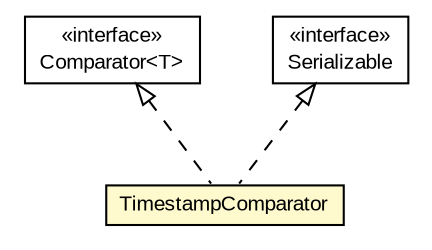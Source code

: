 #!/usr/local/bin/dot
#
# Class diagram 
# Generated by UMLGraph version R5_6-24-gf6e263 (http://www.umlgraph.org/)
#

digraph G {
	edge [fontname="arial",fontsize=10,labelfontname="arial",labelfontsize=10];
	node [fontname="arial",fontsize=10,shape=plaintext];
	nodesep=0.25;
	ranksep=0.5;
	// eu.europa.esig.dss.validation.process.vpfswatsp.TimestampComparator
	c720507 [label=<<table title="eu.europa.esig.dss.validation.process.vpfswatsp.TimestampComparator" border="0" cellborder="1" cellspacing="0" cellpadding="2" port="p" bgcolor="lemonChiffon" href="./TimestampComparator.html">
		<tr><td><table border="0" cellspacing="0" cellpadding="1">
<tr><td align="center" balign="center"> TimestampComparator </td></tr>
		</table></td></tr>
		</table>>, URL="./TimestampComparator.html", fontname="arial", fontcolor="black", fontsize=10.0];
	//eu.europa.esig.dss.validation.process.vpfswatsp.TimestampComparator implements java.util.Comparator<T>
	c720828:p -> c720507:p [dir=back,arrowtail=empty,style=dashed];
	//eu.europa.esig.dss.validation.process.vpfswatsp.TimestampComparator implements java.io.Serializable
	c720829:p -> c720507:p [dir=back,arrowtail=empty,style=dashed];
	// java.io.Serializable
	c720829 [label=<<table title="java.io.Serializable" border="0" cellborder="1" cellspacing="0" cellpadding="2" port="p" href="http://java.sun.com/j2se/1.4.2/docs/api/java/io/Serializable.html">
		<tr><td><table border="0" cellspacing="0" cellpadding="1">
<tr><td align="center" balign="center"> &#171;interface&#187; </td></tr>
<tr><td align="center" balign="center"> Serializable </td></tr>
		</table></td></tr>
		</table>>, URL="http://java.sun.com/j2se/1.4.2/docs/api/java/io/Serializable.html", fontname="arial", fontcolor="black", fontsize=10.0];
	// java.util.Comparator<T>
	c720828 [label=<<table title="java.util.Comparator" border="0" cellborder="1" cellspacing="0" cellpadding="2" port="p" href="http://java.sun.com/j2se/1.4.2/docs/api/java/util/Comparator.html">
		<tr><td><table border="0" cellspacing="0" cellpadding="1">
<tr><td align="center" balign="center"> &#171;interface&#187; </td></tr>
<tr><td align="center" balign="center"> Comparator&lt;T&gt; </td></tr>
		</table></td></tr>
		</table>>, URL="http://java.sun.com/j2se/1.4.2/docs/api/java/util/Comparator.html", fontname="arial", fontcolor="black", fontsize=10.0];
}

